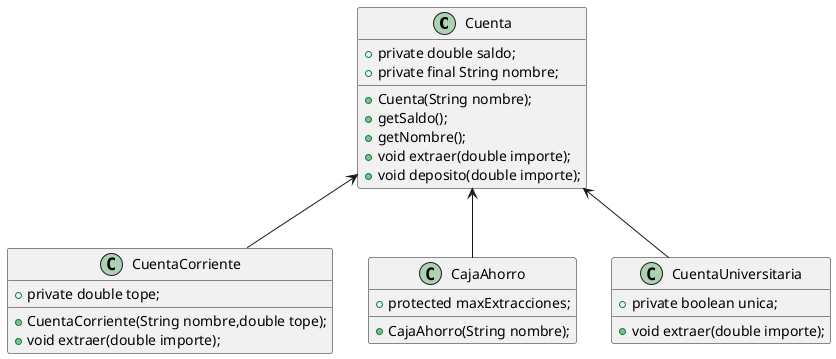 @startuml
'https://plantuml.com/sequence-diagram

class Cuenta{
+ private double saldo;
+ private final String nombre;
+ Cuenta(String nombre);
+ getSaldo();
+ getNombre();
+void extraer(double importe);
+void deposito(double importe);
}

class CuentaCorriente{
+ private double tope;
+ CuentaCorriente(String nombre,double tope);
+ void extraer(double importe);
}

class CajaAhorro{
+ protected maxExtracciones;
+ CajaAhorro(String nombre);
}

class CuentaUniversitaria{
+ private boolean unica;
+ void extraer(double importe);
}

Cuenta <-- CuentaCorriente
Cuenta <-- CuentaUniversitaria
Cuenta <-- CajaAhorro
@enduml
